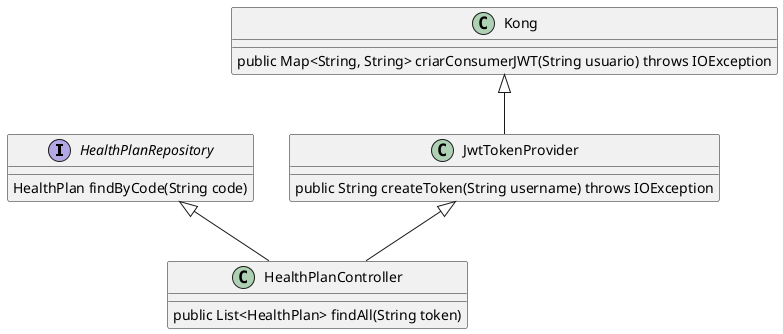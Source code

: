 @startuml
'https://plantuml.com/class-diagram

interface HealthPlanRepository {
    HealthPlan findByCode(String code)
}

class JwtTokenProvider {
    public String createToken(String username) throws IOException
}

class Kong {
    public Map<String, String> criarConsumerJWT(String usuario) throws IOException
}

class HealthPlanController {
   public List<HealthPlan> findAll(String token)
}

HealthPlanRepository <|-- HealthPlanController
JwtTokenProvider <|-- HealthPlanController
Kong <|-- JwtTokenProvider

@enduml